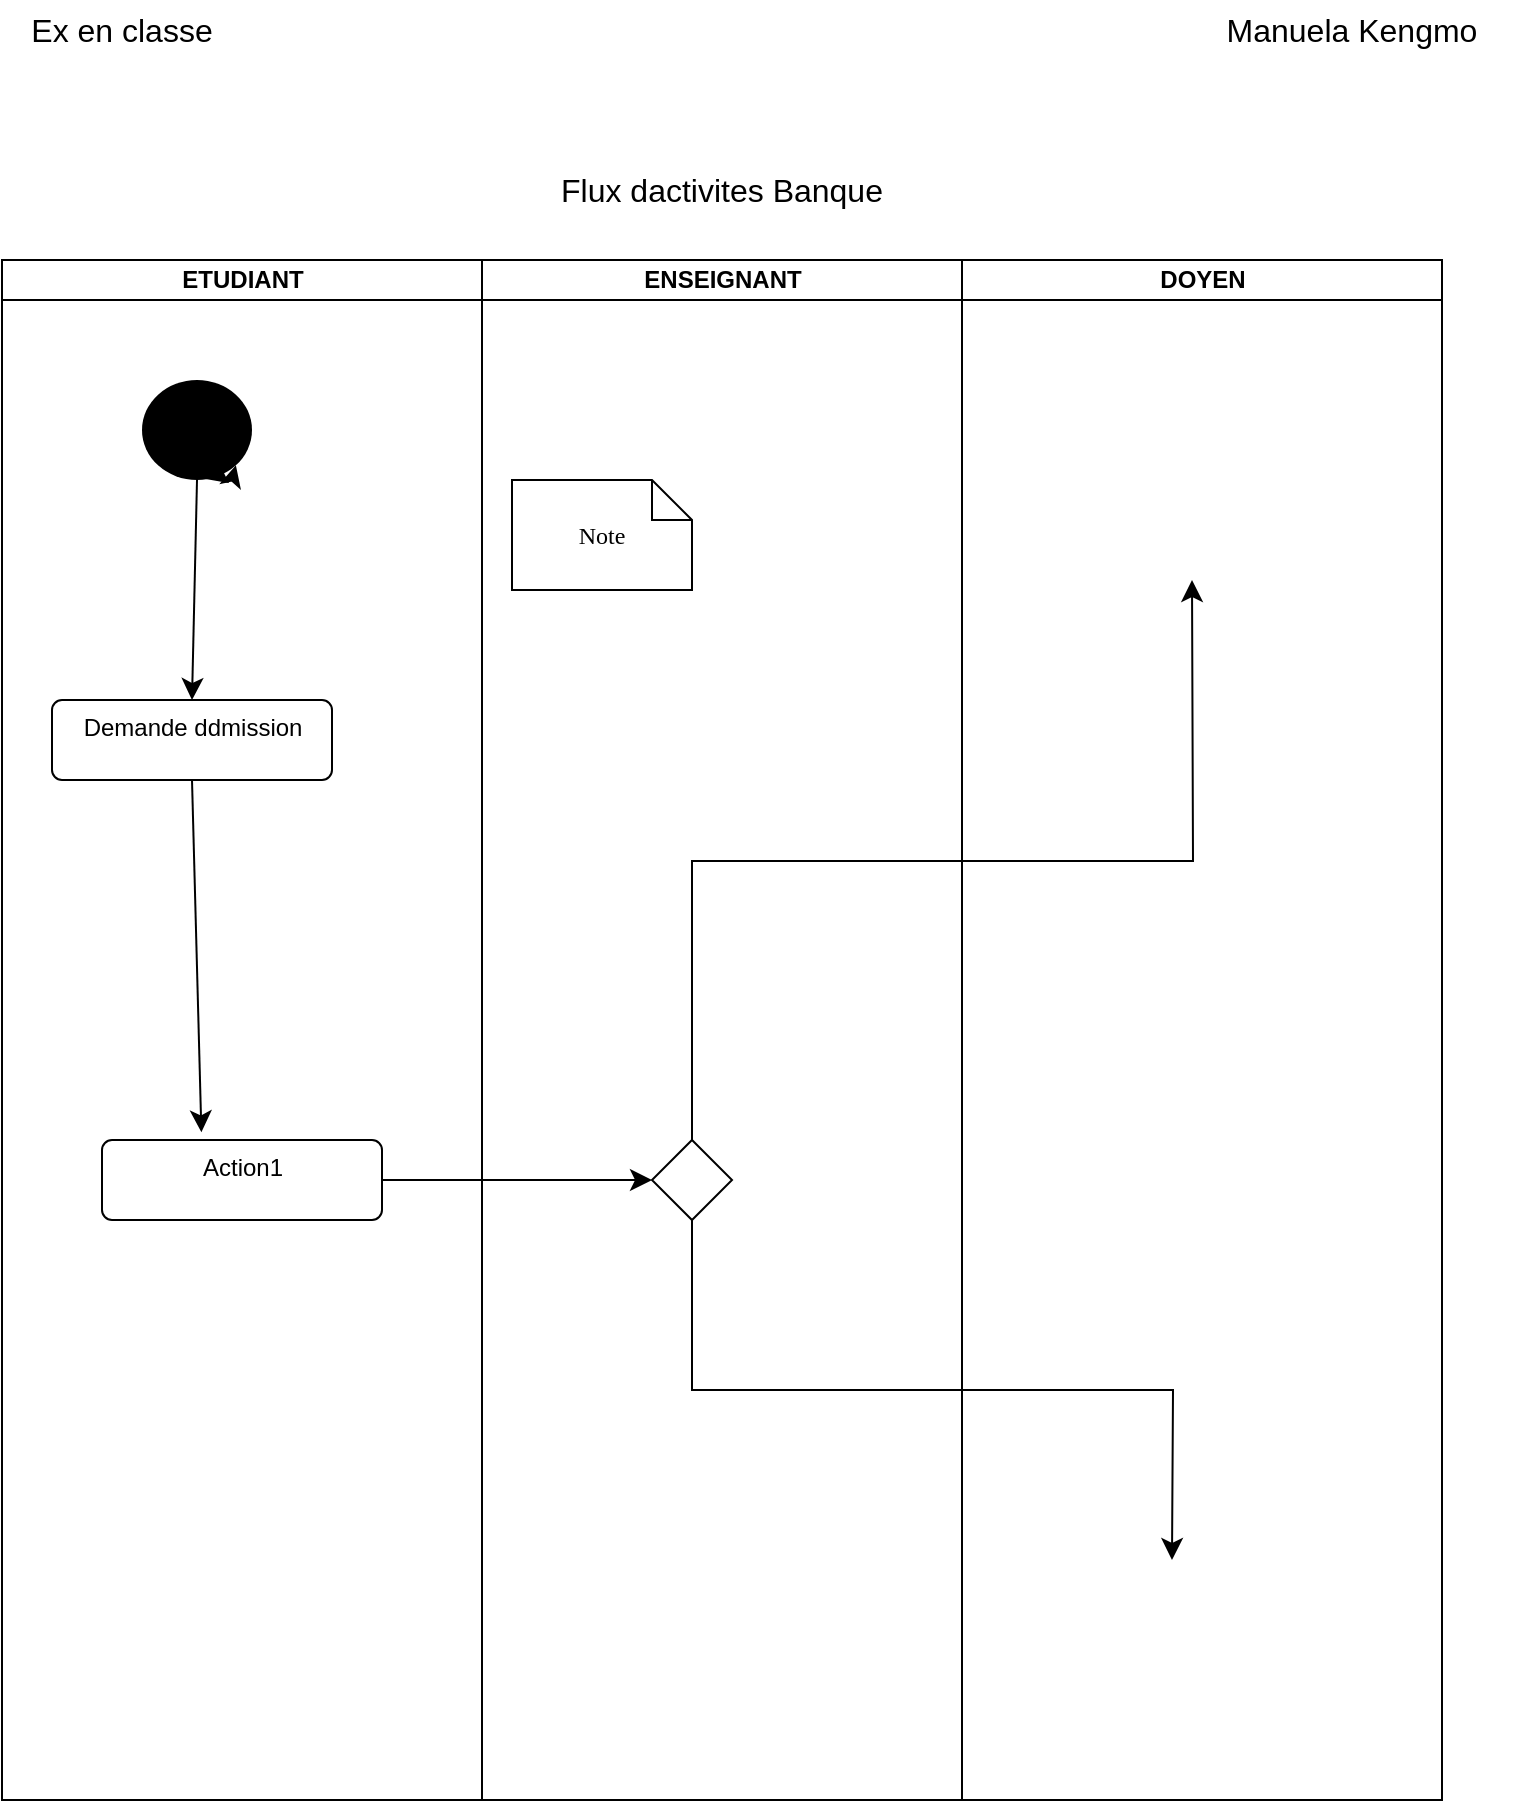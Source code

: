 <mxfile version="26.0.5">
  <diagram name="Page-1" id="e7e014a7-5840-1c2e-5031-d8a46d1fe8dd">
    <mxGraphModel dx="1954" dy="3440" grid="1" gridSize="10" guides="1" tooltips="1" connect="1" arrows="1" fold="1" page="1" pageScale="1" pageWidth="850" pageHeight="1100" background="none" math="0" shadow="0">
      <root>
        <mxCell id="0" />
        <mxCell id="1" parent="0" />
        <mxCell id="06xFh5ZwCbl8hOMlXKhK-41" value="Flux dactivites Banque" style="text;html=1;align=center;verticalAlign=middle;whiteSpace=wrap;rounded=0;fontSize=16;" vertex="1" parent="1">
          <mxGeometry x="330" y="-2100" width="190" height="30" as="geometry" />
        </mxCell>
        <mxCell id="06xFh5ZwCbl8hOMlXKhK-42" value="Ex en classe" style="text;html=1;align=center;verticalAlign=middle;whiteSpace=wrap;rounded=0;fontSize=16;" vertex="1" parent="1">
          <mxGeometry x="70" y="-2180" width="110" height="30" as="geometry" />
        </mxCell>
        <mxCell id="06xFh5ZwCbl8hOMlXKhK-43" value="Manuela Kengmo" style="text;html=1;align=center;verticalAlign=middle;whiteSpace=wrap;rounded=0;fontSize=16;" vertex="1" parent="1">
          <mxGeometry x="660" y="-2180" width="160" height="30" as="geometry" />
        </mxCell>
        <mxCell id="06xFh5ZwCbl8hOMlXKhK-44" value="ETUDIANT" style="swimlane;html=1;startSize=20;movable=0;resizable=0;rotatable=0;deletable=0;editable=0;locked=1;connectable=0;" vertex="1" parent="1">
          <mxGeometry x="65" y="-2050" width="240" height="770" as="geometry" />
        </mxCell>
        <mxCell id="06xFh5ZwCbl8hOMlXKhK-45" style="edgeStyle=none;curved=1;rounded=0;orthogonalLoop=1;jettySize=auto;html=1;exitX=0.5;exitY=0;exitDx=0;exitDy=0;fontSize=12;startSize=8;endSize=8;" edge="1" parent="1" source="06xFh5ZwCbl8hOMlXKhK-44" target="06xFh5ZwCbl8hOMlXKhK-44">
          <mxGeometry relative="1" as="geometry" />
        </mxCell>
        <mxCell id="06xFh5ZwCbl8hOMlXKhK-46" value="ENSEIGNANT" style="swimlane;html=1;startSize=20;" vertex="1" parent="1">
          <mxGeometry x="305" y="-2050" width="240" height="770" as="geometry" />
        </mxCell>
        <mxCell id="06xFh5ZwCbl8hOMlXKhK-71" style="edgeStyle=orthogonalEdgeStyle;rounded=0;orthogonalLoop=1;jettySize=auto;html=1;exitX=0.5;exitY=1;exitDx=0;exitDy=0;fontSize=12;startSize=8;endSize=8;" edge="1" parent="06xFh5ZwCbl8hOMlXKhK-46" source="06xFh5ZwCbl8hOMlXKhK-58">
          <mxGeometry relative="1" as="geometry">
            <mxPoint x="345" y="650" as="targetPoint" />
          </mxGeometry>
        </mxCell>
        <mxCell id="06xFh5ZwCbl8hOMlXKhK-72" style="edgeStyle=orthogonalEdgeStyle;rounded=0;orthogonalLoop=1;jettySize=auto;html=1;exitX=0.5;exitY=0;exitDx=0;exitDy=0;fontSize=12;startSize=8;endSize=8;" edge="1" parent="06xFh5ZwCbl8hOMlXKhK-46" source="06xFh5ZwCbl8hOMlXKhK-58">
          <mxGeometry relative="1" as="geometry">
            <mxPoint x="355" y="160" as="targetPoint" />
          </mxGeometry>
        </mxCell>
        <mxCell id="06xFh5ZwCbl8hOMlXKhK-58" value="" style="rhombus;whiteSpace=wrap;html=1;" vertex="1" parent="06xFh5ZwCbl8hOMlXKhK-46">
          <mxGeometry x="85.0" y="440" width="40" height="40" as="geometry" />
        </mxCell>
        <mxCell id="06xFh5ZwCbl8hOMlXKhK-65" value="Note" style="shape=note;whiteSpace=wrap;html=1;rounded=0;shadow=0;comic=0;labelBackgroundColor=none;strokeWidth=1;fontFamily=Verdana;fontSize=12;align=center;size=20;" vertex="1" parent="06xFh5ZwCbl8hOMlXKhK-46">
          <mxGeometry x="15" y="110" width="90" height="55" as="geometry" />
        </mxCell>
        <mxCell id="06xFh5ZwCbl8hOMlXKhK-47" value="DOYEN" style="swimlane;html=1;startSize=20;" vertex="1" parent="1">
          <mxGeometry x="545" y="-2050" width="240" height="770" as="geometry" />
        </mxCell>
        <mxCell id="06xFh5ZwCbl8hOMlXKhK-53" style="edgeStyle=none;curved=1;rounded=0;orthogonalLoop=1;jettySize=auto;html=1;exitX=1;exitY=0.5;exitDx=0;exitDy=0;entryX=0.5;entryY=0;entryDx=0;entryDy=0;fontSize=12;startSize=8;endSize=8;" edge="1" parent="1" source="06xFh5ZwCbl8hOMlXKhK-51" target="06xFh5ZwCbl8hOMlXKhK-52">
          <mxGeometry relative="1" as="geometry" />
        </mxCell>
        <mxCell id="06xFh5ZwCbl8hOMlXKhK-56" style="edgeStyle=none;curved=1;rounded=0;orthogonalLoop=1;jettySize=auto;html=1;fontSize=12;startSize=8;endSize=8;" edge="1" parent="1">
          <mxGeometry relative="1" as="geometry">
            <mxPoint x="178.511" y="-1938.511" as="targetPoint" />
            <mxPoint x="163" y="-1950" as="sourcePoint" />
          </mxGeometry>
        </mxCell>
        <mxCell id="06xFh5ZwCbl8hOMlXKhK-51" value="" style="ellipse;fillColor=#000000;strokeColor=none;direction=south;" vertex="1" parent="1">
          <mxGeometry x="135" y="-1990" width="55" height="50" as="geometry" />
        </mxCell>
        <mxCell id="06xFh5ZwCbl8hOMlXKhK-52" value="Demande ddmission" style="html=1;align=center;verticalAlign=top;rounded=1;absoluteArcSize=1;arcSize=10;dashed=0;" vertex="1" parent="1">
          <mxGeometry x="90" y="-1830" width="140" height="40" as="geometry" />
        </mxCell>
        <mxCell id="06xFh5ZwCbl8hOMlXKhK-59" style="edgeStyle=none;curved=1;rounded=0;orthogonalLoop=1;jettySize=auto;html=1;exitX=1;exitY=0.5;exitDx=0;exitDy=0;entryX=0;entryY=0.5;entryDx=0;entryDy=0;fontSize=12;startSize=8;endSize=8;" edge="1" parent="1" source="06xFh5ZwCbl8hOMlXKhK-54" target="06xFh5ZwCbl8hOMlXKhK-58">
          <mxGeometry relative="1" as="geometry" />
        </mxCell>
        <mxCell id="06xFh5ZwCbl8hOMlXKhK-54" value="Action1" style="html=1;align=center;verticalAlign=top;rounded=1;absoluteArcSize=1;arcSize=10;dashed=0;" vertex="1" parent="1">
          <mxGeometry x="115" y="-1610" width="140" height="40" as="geometry" />
        </mxCell>
        <mxCell id="06xFh5ZwCbl8hOMlXKhK-55" style="edgeStyle=none;curved=1;rounded=0;orthogonalLoop=1;jettySize=auto;html=1;exitX=0.5;exitY=1;exitDx=0;exitDy=0;entryX=0.355;entryY=-0.096;entryDx=0;entryDy=0;entryPerimeter=0;fontSize=12;startSize=8;endSize=8;" edge="1" parent="1" source="06xFh5ZwCbl8hOMlXKhK-52" target="06xFh5ZwCbl8hOMlXKhK-54">
          <mxGeometry relative="1" as="geometry" />
        </mxCell>
        <mxCell id="06xFh5ZwCbl8hOMlXKhK-73" style="edgeStyle=none;curved=1;rounded=0;orthogonalLoop=1;jettySize=auto;html=1;exitX=0;exitY=0;exitDx=0;exitDy=0;entryX=1;entryY=0;entryDx=0;entryDy=0;fontSize=12;startSize=8;endSize=8;" edge="1" parent="1" target="06xFh5ZwCbl8hOMlXKhK-51">
          <mxGeometry relative="1" as="geometry">
            <mxPoint x="180" y="-1940" as="sourcePoint" />
          </mxGeometry>
        </mxCell>
      </root>
    </mxGraphModel>
  </diagram>
</mxfile>
